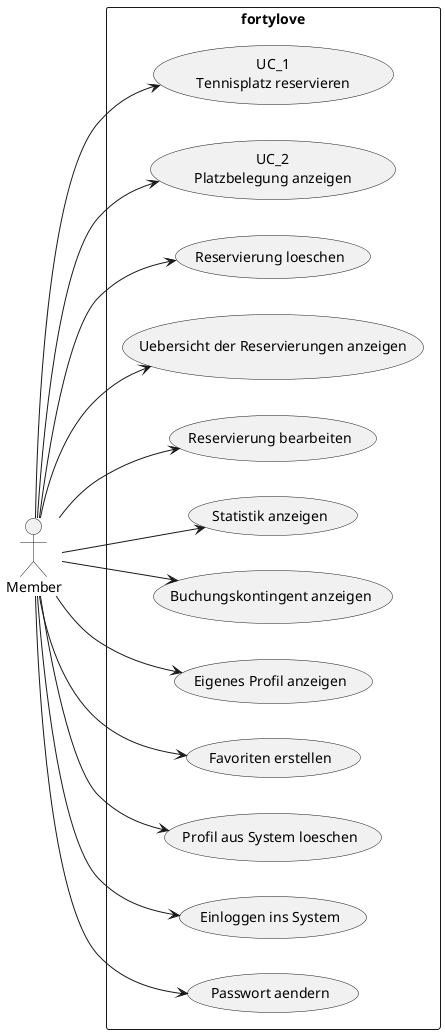 @startuml
left to right direction
actor "Member" as Actor
rectangle fortylove {
    Actor --> (UC_1\nTennisplatz reservieren)
    Actor --> (UC_2\nPlatzbelegung anzeigen)
    Actor --> (Reservierung loeschen)
    Actor --> (Uebersicht der Reservierungen anzeigen)
    Actor --> (Reservierung bearbeiten)
    Actor --> (Statistik anzeigen)
    Actor --> (Buchungskontingent anzeigen)
    Actor --> (Eigenes Profil anzeigen)
    Actor --> (Favoriten erstellen)
    Actor --> (Profil aus System loeschen)
    Actor --> (Einloggen ins System)
    Actor --> (Passwort aendern)
}

@enduml

